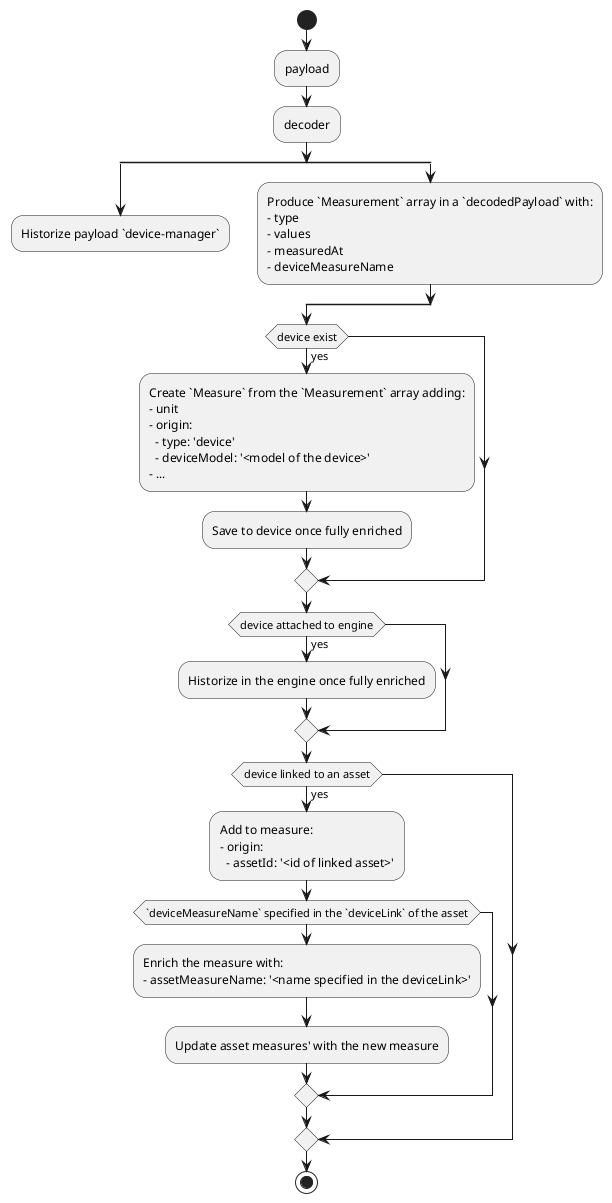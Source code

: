 @startuml
start
:payload;
:decoder;
split
  :Historize payload `device-manager`;
  detach
split again
  :Produce `Measurement` array in a `decodedPayload` with:
  - type
  - values
  - measuredAt
  - deviceMeasureName;
end split

if (device exist) then (yes)
  :Create `Measure` from the `Measurement` array adding:
  - unit
  - origin:
    - type: 'device'
    - deviceModel: '<model of the device>'
  - ...;
  :Save to device once fully enriched;
endif

if (device attached to engine) then (yes)
  :Historize in the engine once fully enriched;
endif

if (device linked to an asset) then (yes)
  :Add to measure:
  - origin:
    - assetId: '<id of linked asset>';

  if (`deviceMeasureName` specified in the `deviceLink` of the asset) then
    :Enrich the measure with:
    - assetMeasureName: '<name specified in the deviceLink>';
    :Update asset measures' with the new measure;
  endif
endif
stop
@enduml
